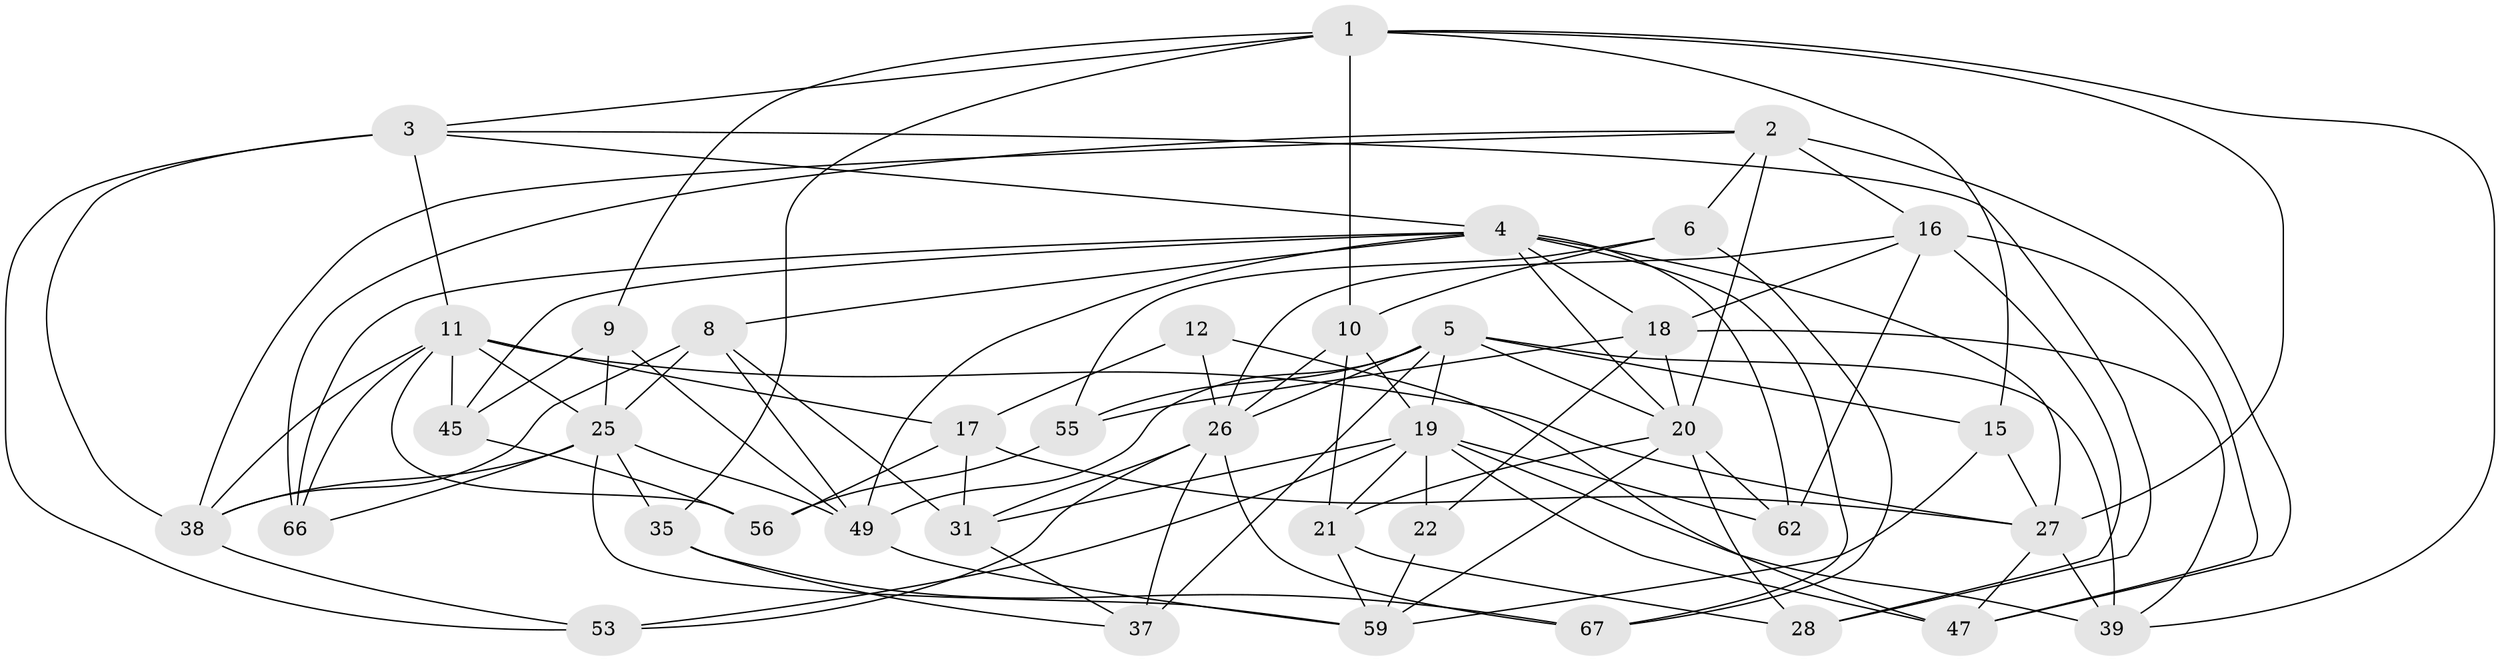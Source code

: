 // original degree distribution, {4: 1.0}
// Generated by graph-tools (version 1.1) at 2025/16/03/09/25 04:16:19]
// undirected, 38 vertices, 104 edges
graph export_dot {
graph [start="1"]
  node [color=gray90,style=filled];
  1 [super="+42+75"];
  2 [super="+50"];
  3 [super="+33"];
  4 [super="+61+43+46"];
  5 [super="+7"];
  6;
  8 [super="+24"];
  9;
  10 [super="+14"];
  11 [super="+13+30+41"];
  12;
  15;
  16 [super="+48"];
  17 [super="+54"];
  18 [super="+23"];
  19 [super="+51+36"];
  20 [super="+69+71"];
  21 [super="+32"];
  22;
  25 [super="+60+40"];
  26 [super="+57+34"];
  27 [super="+64+29"];
  28;
  31 [super="+68"];
  35;
  37;
  38 [super="+44"];
  39 [super="+65"];
  45;
  47 [super="+63"];
  49 [super="+58"];
  53;
  55;
  56;
  59 [super="+70"];
  62;
  66;
  67;
  1 -- 15;
  1 -- 39;
  1 -- 9;
  1 -- 10 [weight=2];
  1 -- 3;
  1 -- 27;
  1 -- 35;
  2 -- 6;
  2 -- 38;
  2 -- 66;
  2 -- 16;
  2 -- 20;
  2 -- 47;
  3 -- 28;
  3 -- 38;
  3 -- 11;
  3 -- 4;
  3 -- 53;
  4 -- 8 [weight=2];
  4 -- 66;
  4 -- 20;
  4 -- 62;
  4 -- 49;
  4 -- 67;
  4 -- 27 [weight=2];
  4 -- 45;
  4 -- 18;
  5 -- 55;
  5 -- 49;
  5 -- 37;
  5 -- 19;
  5 -- 20;
  5 -- 15;
  5 -- 39;
  5 -- 26;
  6 -- 55;
  6 -- 10;
  6 -- 67;
  8 -- 49;
  8 -- 38;
  8 -- 31;
  8 -- 25;
  9 -- 45;
  9 -- 25;
  9 -- 49;
  10 -- 21;
  10 -- 19;
  10 -- 26;
  11 -- 56;
  11 -- 25 [weight=3];
  11 -- 17;
  11 -- 66;
  11 -- 45;
  11 -- 27;
  11 -- 38;
  12 -- 47 [weight=2];
  12 -- 17;
  12 -- 26;
  15 -- 27;
  15 -- 59;
  16 -- 28;
  16 -- 62;
  16 -- 47;
  16 -- 18;
  16 -- 26;
  17 -- 27;
  17 -- 56;
  17 -- 31 [weight=2];
  18 -- 22;
  18 -- 20;
  18 -- 39;
  18 -- 55;
  19 -- 39 [weight=2];
  19 -- 21 [weight=2];
  19 -- 22 [weight=2];
  19 -- 62;
  19 -- 31;
  19 -- 47;
  19 -- 53;
  20 -- 62;
  20 -- 28;
  20 -- 59;
  20 -- 21;
  21 -- 28;
  21 -- 59;
  22 -- 59;
  25 -- 49;
  25 -- 38;
  25 -- 66;
  25 -- 35;
  25 -- 59;
  26 -- 67;
  26 -- 37;
  26 -- 53;
  26 -- 31;
  27 -- 39;
  27 -- 47;
  31 -- 37;
  35 -- 37;
  35 -- 67;
  38 -- 53;
  45 -- 56;
  49 -- 59;
  55 -- 56;
}
